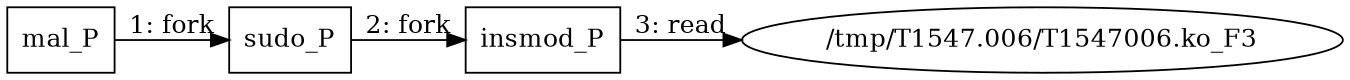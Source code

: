 digraph "T1547.006" {
rankdir="LR"
size="9"
fixedsize="false"
splines="true"
nodesep=0.3
ranksep=0
fontsize=10
overlap="scalexy"
engine= "neato"
	"mal_P" [node_type=Process shape=box]
	"sudo_P" [node_type=Process shape=box]
	"insmod_P" [node_type=Process shape=box]
	"/tmp/T1547.006/T1547006.ko_F3" [node_type=File shape=ellipse]
	"mal_P" -> "sudo_P" [label="1: fork"]
	"sudo_P" -> "insmod_P" [label="2: fork"]
	"insmod_P" -> "/tmp/T1547.006/T1547006.ko_F3" [label="3: read"]
}
